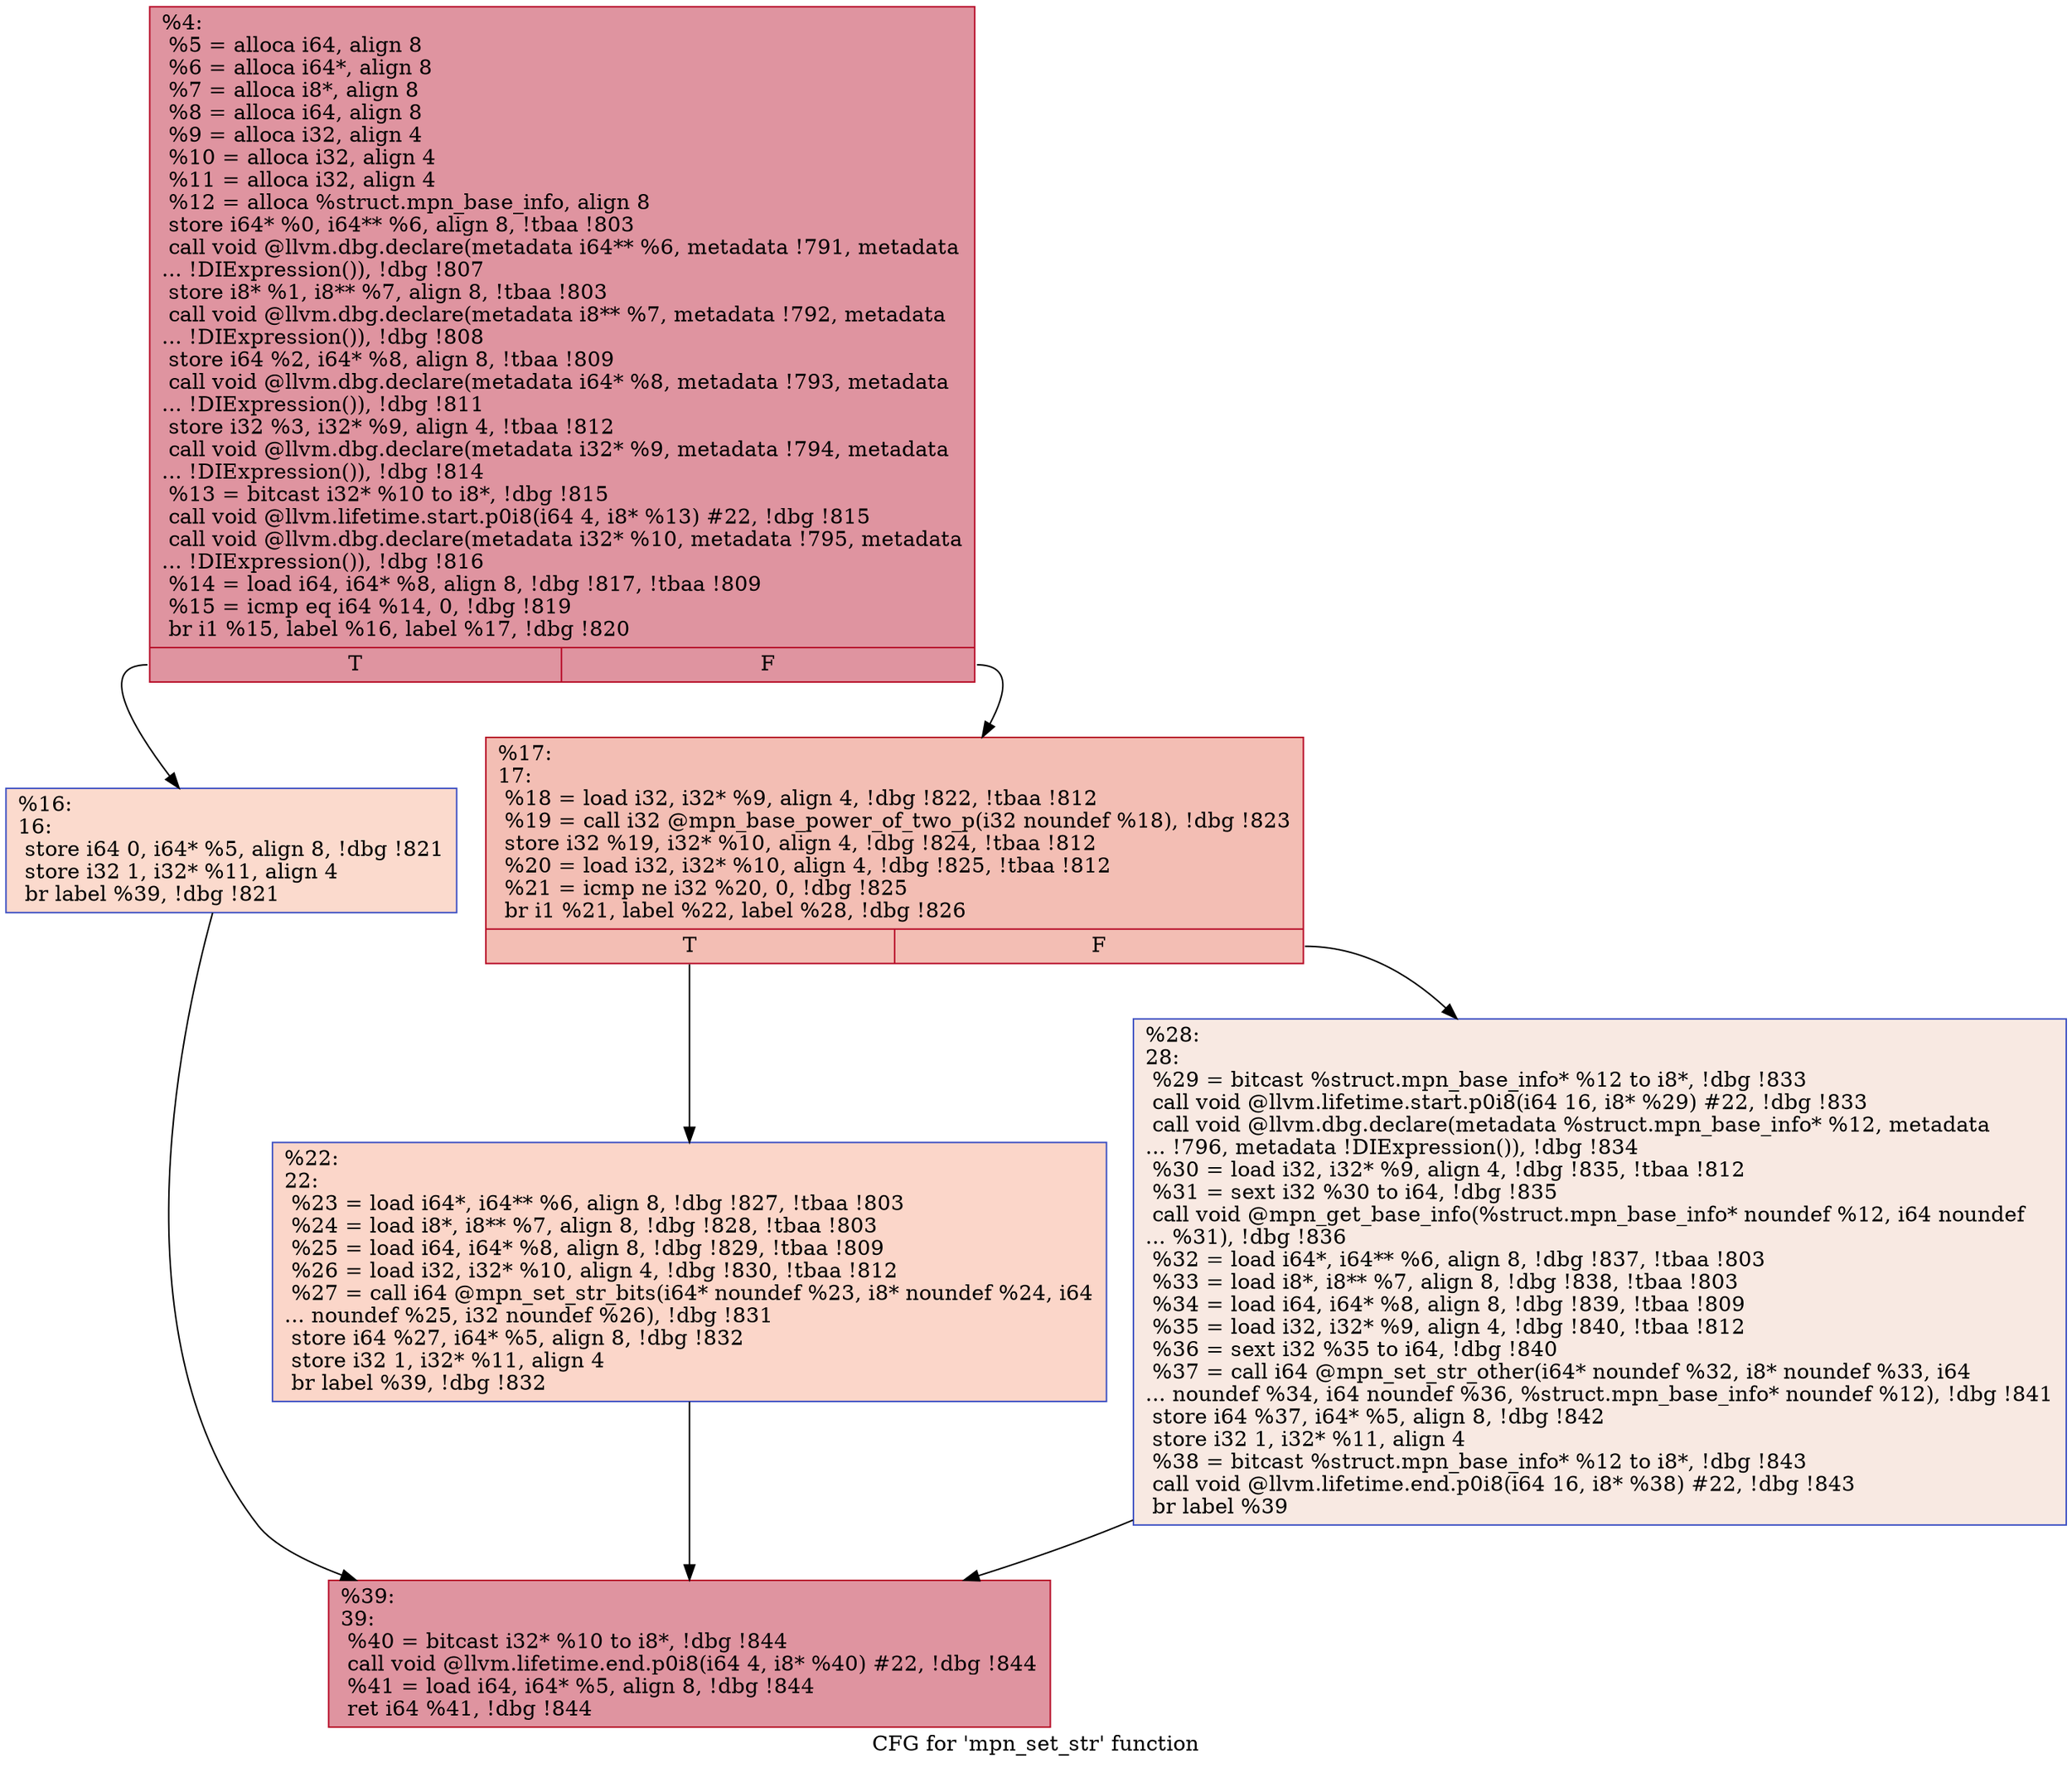 digraph "CFG for 'mpn_set_str' function" {
	label="CFG for 'mpn_set_str' function";

	Node0x25c63a0 [shape=record,color="#b70d28ff", style=filled, fillcolor="#b70d2870",label="{%4:\l  %5 = alloca i64, align 8\l  %6 = alloca i64*, align 8\l  %7 = alloca i8*, align 8\l  %8 = alloca i64, align 8\l  %9 = alloca i32, align 4\l  %10 = alloca i32, align 4\l  %11 = alloca i32, align 4\l  %12 = alloca %struct.mpn_base_info, align 8\l  store i64* %0, i64** %6, align 8, !tbaa !803\l  call void @llvm.dbg.declare(metadata i64** %6, metadata !791, metadata\l... !DIExpression()), !dbg !807\l  store i8* %1, i8** %7, align 8, !tbaa !803\l  call void @llvm.dbg.declare(metadata i8** %7, metadata !792, metadata\l... !DIExpression()), !dbg !808\l  store i64 %2, i64* %8, align 8, !tbaa !809\l  call void @llvm.dbg.declare(metadata i64* %8, metadata !793, metadata\l... !DIExpression()), !dbg !811\l  store i32 %3, i32* %9, align 4, !tbaa !812\l  call void @llvm.dbg.declare(metadata i32* %9, metadata !794, metadata\l... !DIExpression()), !dbg !814\l  %13 = bitcast i32* %10 to i8*, !dbg !815\l  call void @llvm.lifetime.start.p0i8(i64 4, i8* %13) #22, !dbg !815\l  call void @llvm.dbg.declare(metadata i32* %10, metadata !795, metadata\l... !DIExpression()), !dbg !816\l  %14 = load i64, i64* %8, align 8, !dbg !817, !tbaa !809\l  %15 = icmp eq i64 %14, 0, !dbg !819\l  br i1 %15, label %16, label %17, !dbg !820\l|{<s0>T|<s1>F}}"];
	Node0x25c63a0:s0 -> Node0x25c6430;
	Node0x25c63a0:s1 -> Node0x25c6480;
	Node0x25c6430 [shape=record,color="#3d50c3ff", style=filled, fillcolor="#f7ac8e70",label="{%16:\l16:                                               \l  store i64 0, i64* %5, align 8, !dbg !821\l  store i32 1, i32* %11, align 4\l  br label %39, !dbg !821\l}"];
	Node0x25c6430 -> Node0x25c6570;
	Node0x25c6480 [shape=record,color="#b70d28ff", style=filled, fillcolor="#e36c5570",label="{%17:\l17:                                               \l  %18 = load i32, i32* %9, align 4, !dbg !822, !tbaa !812\l  %19 = call i32 @mpn_base_power_of_two_p(i32 noundef %18), !dbg !823\l  store i32 %19, i32* %10, align 4, !dbg !824, !tbaa !812\l  %20 = load i32, i32* %10, align 4, !dbg !825, !tbaa !812\l  %21 = icmp ne i32 %20, 0, !dbg !825\l  br i1 %21, label %22, label %28, !dbg !826\l|{<s0>T|<s1>F}}"];
	Node0x25c6480:s0 -> Node0x25c64d0;
	Node0x25c6480:s1 -> Node0x25c6520;
	Node0x25c64d0 [shape=record,color="#3d50c3ff", style=filled, fillcolor="#f6a38570",label="{%22:\l22:                                               \l  %23 = load i64*, i64** %6, align 8, !dbg !827, !tbaa !803\l  %24 = load i8*, i8** %7, align 8, !dbg !828, !tbaa !803\l  %25 = load i64, i64* %8, align 8, !dbg !829, !tbaa !809\l  %26 = load i32, i32* %10, align 4, !dbg !830, !tbaa !812\l  %27 = call i64 @mpn_set_str_bits(i64* noundef %23, i8* noundef %24, i64\l... noundef %25, i32 noundef %26), !dbg !831\l  store i64 %27, i64* %5, align 8, !dbg !832\l  store i32 1, i32* %11, align 4\l  br label %39, !dbg !832\l}"];
	Node0x25c64d0 -> Node0x25c6570;
	Node0x25c6520 [shape=record,color="#3d50c3ff", style=filled, fillcolor="#efcebd70",label="{%28:\l28:                                               \l  %29 = bitcast %struct.mpn_base_info* %12 to i8*, !dbg !833\l  call void @llvm.lifetime.start.p0i8(i64 16, i8* %29) #22, !dbg !833\l  call void @llvm.dbg.declare(metadata %struct.mpn_base_info* %12, metadata\l... !796, metadata !DIExpression()), !dbg !834\l  %30 = load i32, i32* %9, align 4, !dbg !835, !tbaa !812\l  %31 = sext i32 %30 to i64, !dbg !835\l  call void @mpn_get_base_info(%struct.mpn_base_info* noundef %12, i64 noundef\l... %31), !dbg !836\l  %32 = load i64*, i64** %6, align 8, !dbg !837, !tbaa !803\l  %33 = load i8*, i8** %7, align 8, !dbg !838, !tbaa !803\l  %34 = load i64, i64* %8, align 8, !dbg !839, !tbaa !809\l  %35 = load i32, i32* %9, align 4, !dbg !840, !tbaa !812\l  %36 = sext i32 %35 to i64, !dbg !840\l  %37 = call i64 @mpn_set_str_other(i64* noundef %32, i8* noundef %33, i64\l... noundef %34, i64 noundef %36, %struct.mpn_base_info* noundef %12), !dbg !841\l  store i64 %37, i64* %5, align 8, !dbg !842\l  store i32 1, i32* %11, align 4\l  %38 = bitcast %struct.mpn_base_info* %12 to i8*, !dbg !843\l  call void @llvm.lifetime.end.p0i8(i64 16, i8* %38) #22, !dbg !843\l  br label %39\l}"];
	Node0x25c6520 -> Node0x25c6570;
	Node0x25c6570 [shape=record,color="#b70d28ff", style=filled, fillcolor="#b70d2870",label="{%39:\l39:                                               \l  %40 = bitcast i32* %10 to i8*, !dbg !844\l  call void @llvm.lifetime.end.p0i8(i64 4, i8* %40) #22, !dbg !844\l  %41 = load i64, i64* %5, align 8, !dbg !844\l  ret i64 %41, !dbg !844\l}"];
}
